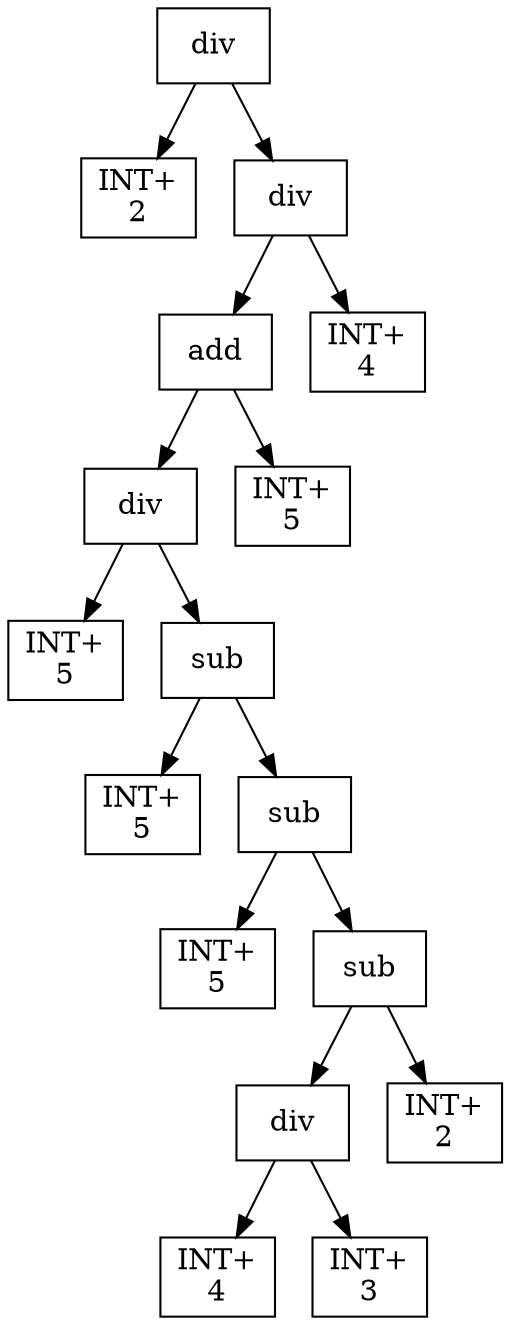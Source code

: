 digraph expr {
  node [shape=box];
  n1 [label="div"];
  n2 [label="INT+\n2"];
  n3 [label="div"];
  n4 [label="add"];
  n5 [label="div"];
  n6 [label="INT+\n5"];
  n7 [label="sub"];
  n8 [label="INT+\n5"];
  n9 [label="sub"];
  n10 [label="INT+\n5"];
  n11 [label="sub"];
  n12 [label="div"];
  n13 [label="INT+\n4"];
  n14 [label="INT+\n3"];
  n12 -> n13;
  n12 -> n14;
  n15 [label="INT+\n2"];
  n11 -> n12;
  n11 -> n15;
  n9 -> n10;
  n9 -> n11;
  n7 -> n8;
  n7 -> n9;
  n5 -> n6;
  n5 -> n7;
  n16 [label="INT+\n5"];
  n4 -> n5;
  n4 -> n16;
  n17 [label="INT+\n4"];
  n3 -> n4;
  n3 -> n17;
  n1 -> n2;
  n1 -> n3;
}
